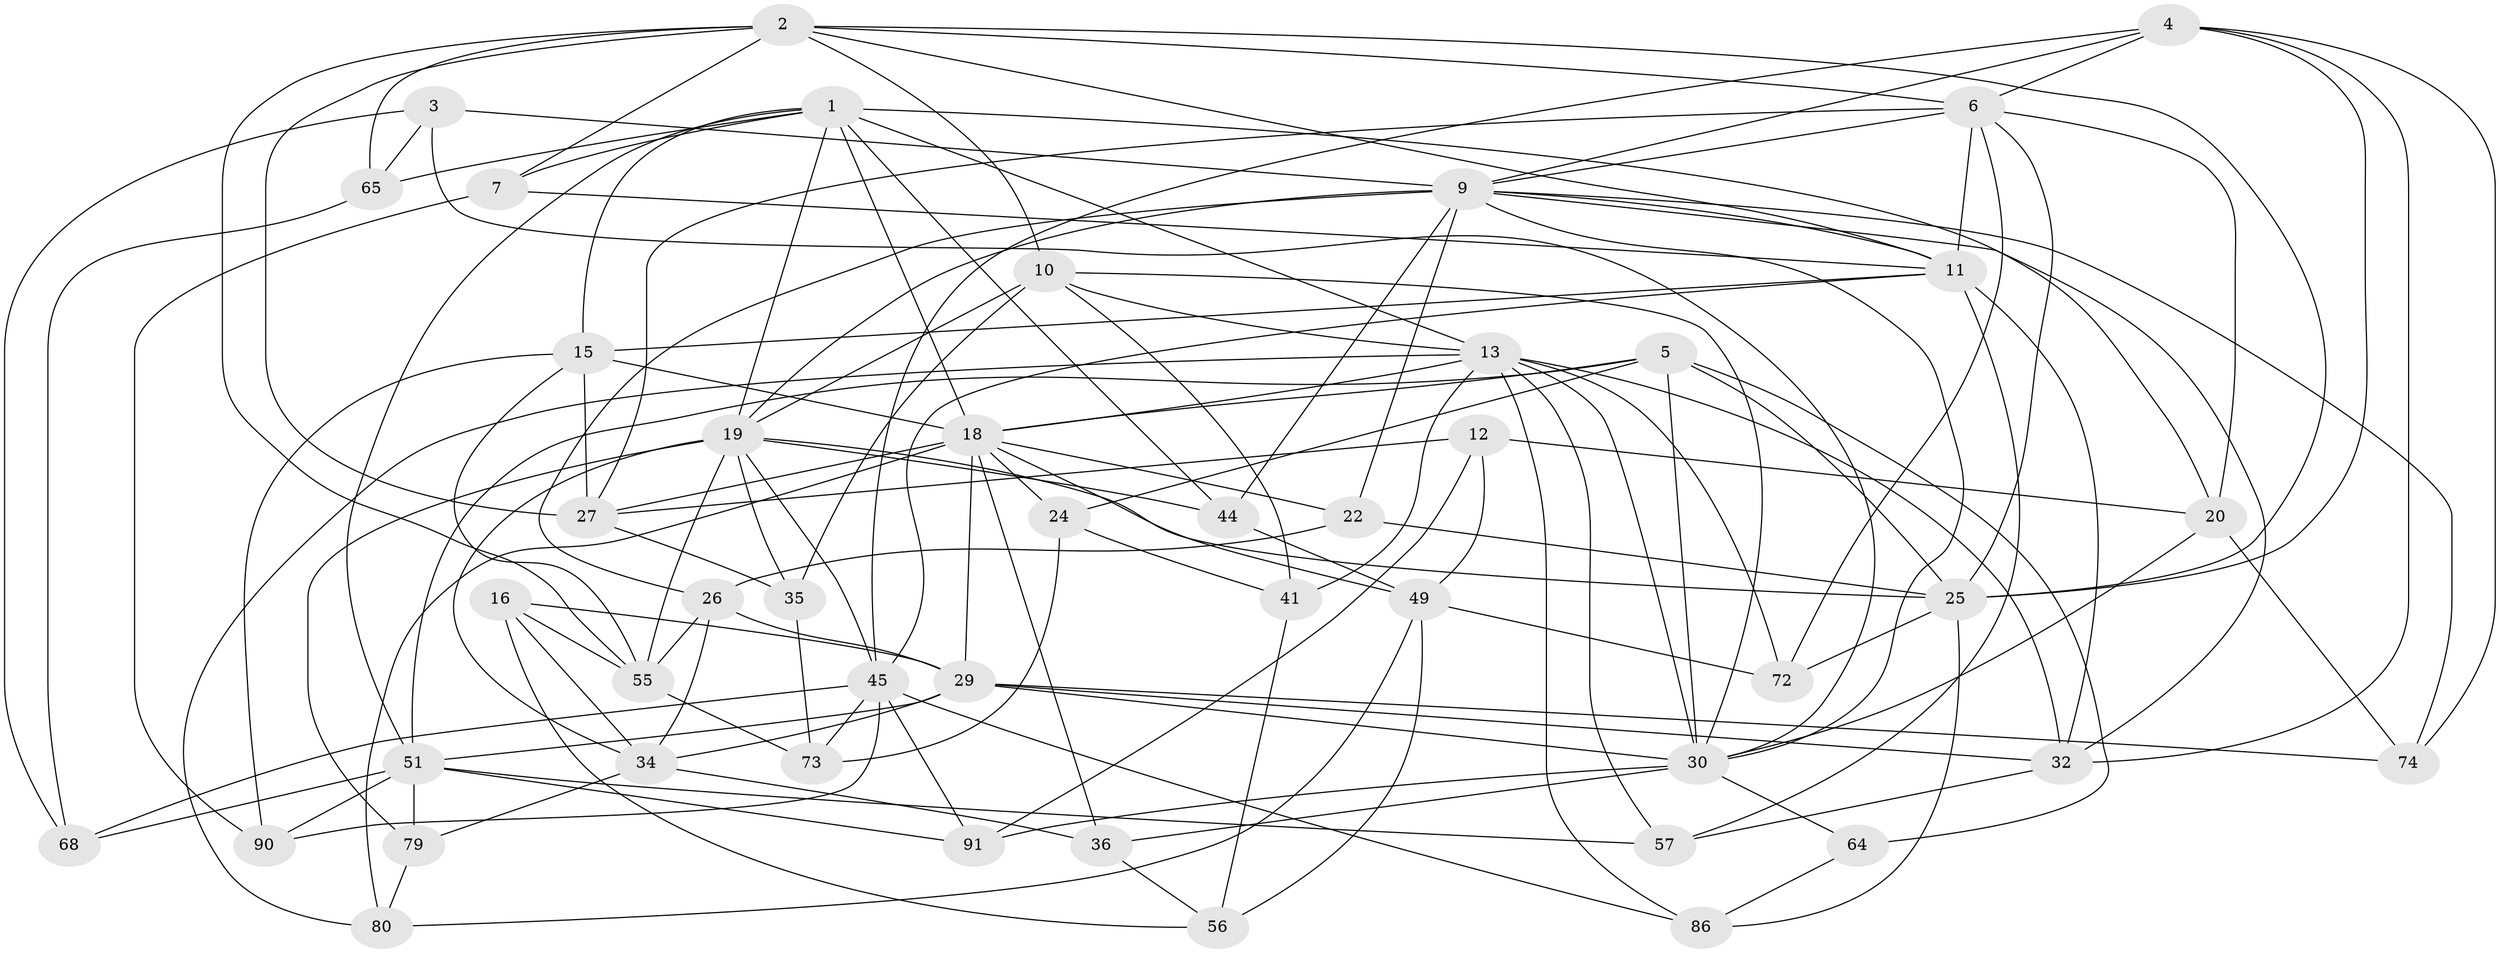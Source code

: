 // original degree distribution, {4: 1.0}
// Generated by graph-tools (version 1.1) at 2025/16/03/09/25 04:16:42]
// undirected, 47 vertices, 136 edges
graph export_dot {
graph [start="1"]
  node [color=gray90,style=filled];
  1 [super="+66+23"];
  2 [super="+8"];
  3;
  4 [super="+77"];
  5 [super="+40+88"];
  6 [super="+43+46"];
  7;
  9 [super="+17+70"];
  10 [super="+94"];
  11 [super="+38"];
  12;
  13 [super="+21+81+67"];
  15 [super="+28"];
  16;
  18 [super="+33"];
  19 [super="+89+42"];
  20 [super="+31"];
  22;
  24;
  25 [super="+85+60"];
  26 [super="+82"];
  27 [super="+69"];
  29 [super="+54+62"];
  30 [super="+84+71"];
  32 [super="+37"];
  34 [super="+78"];
  35;
  36;
  41;
  44;
  45 [super="+63+52"];
  49 [super="+59"];
  51 [super="+87"];
  55 [super="+58"];
  56;
  57;
  64;
  65;
  68;
  72;
  73;
  74;
  79;
  80;
  86;
  90;
  91;
  1 -- 20 [weight=2];
  1 -- 19;
  1 -- 7;
  1 -- 44;
  1 -- 65;
  1 -- 18;
  1 -- 15;
  1 -- 51;
  1 -- 13;
  2 -- 7;
  2 -- 27;
  2 -- 10;
  2 -- 65;
  2 -- 6;
  2 -- 55;
  2 -- 25;
  2 -- 11;
  3 -- 68;
  3 -- 65;
  3 -- 30;
  3 -- 9;
  4 -- 74;
  4 -- 32;
  4 -- 9;
  4 -- 45;
  4 -- 25;
  4 -- 6;
  5 -- 64 [weight=2];
  5 -- 25;
  5 -- 24;
  5 -- 18 [weight=2];
  5 -- 30;
  5 -- 51;
  6 -- 20;
  6 -- 9;
  6 -- 25;
  6 -- 11;
  6 -- 72;
  6 -- 27;
  7 -- 90;
  7 -- 11;
  9 -- 74;
  9 -- 44;
  9 -- 19;
  9 -- 22;
  9 -- 26 [weight=2];
  9 -- 32;
  9 -- 30;
  9 -- 11;
  10 -- 35;
  10 -- 13;
  10 -- 19;
  10 -- 41;
  10 -- 30;
  11 -- 15;
  11 -- 32;
  11 -- 45;
  11 -- 57;
  12 -- 49;
  12 -- 20;
  12 -- 27;
  12 -- 91;
  13 -- 72;
  13 -- 86;
  13 -- 18;
  13 -- 80;
  13 -- 57;
  13 -- 30;
  13 -- 32;
  13 -- 41;
  15 -- 90;
  15 -- 18;
  15 -- 27;
  15 -- 55;
  16 -- 56;
  16 -- 34;
  16 -- 29;
  16 -- 55;
  18 -- 22;
  18 -- 24;
  18 -- 36;
  18 -- 80;
  18 -- 27;
  18 -- 29;
  18 -- 49;
  19 -- 35;
  19 -- 34;
  19 -- 79;
  19 -- 44;
  19 -- 45;
  19 -- 55;
  19 -- 25;
  20 -- 74;
  20 -- 30;
  22 -- 25;
  22 -- 26;
  24 -- 41;
  24 -- 73;
  25 -- 86;
  25 -- 72;
  26 -- 34;
  26 -- 29;
  26 -- 55;
  27 -- 35;
  29 -- 74;
  29 -- 32;
  29 -- 34;
  29 -- 30;
  29 -- 51;
  30 -- 36;
  30 -- 64;
  30 -- 91;
  32 -- 57;
  34 -- 79;
  34 -- 36;
  35 -- 73;
  36 -- 56;
  41 -- 56;
  44 -- 49;
  45 -- 86;
  45 -- 73;
  45 -- 90;
  45 -- 91;
  45 -- 68;
  49 -- 56;
  49 -- 72;
  49 -- 80;
  51 -- 91;
  51 -- 57;
  51 -- 68;
  51 -- 90;
  51 -- 79;
  55 -- 73;
  64 -- 86;
  65 -- 68;
  79 -- 80;
}
